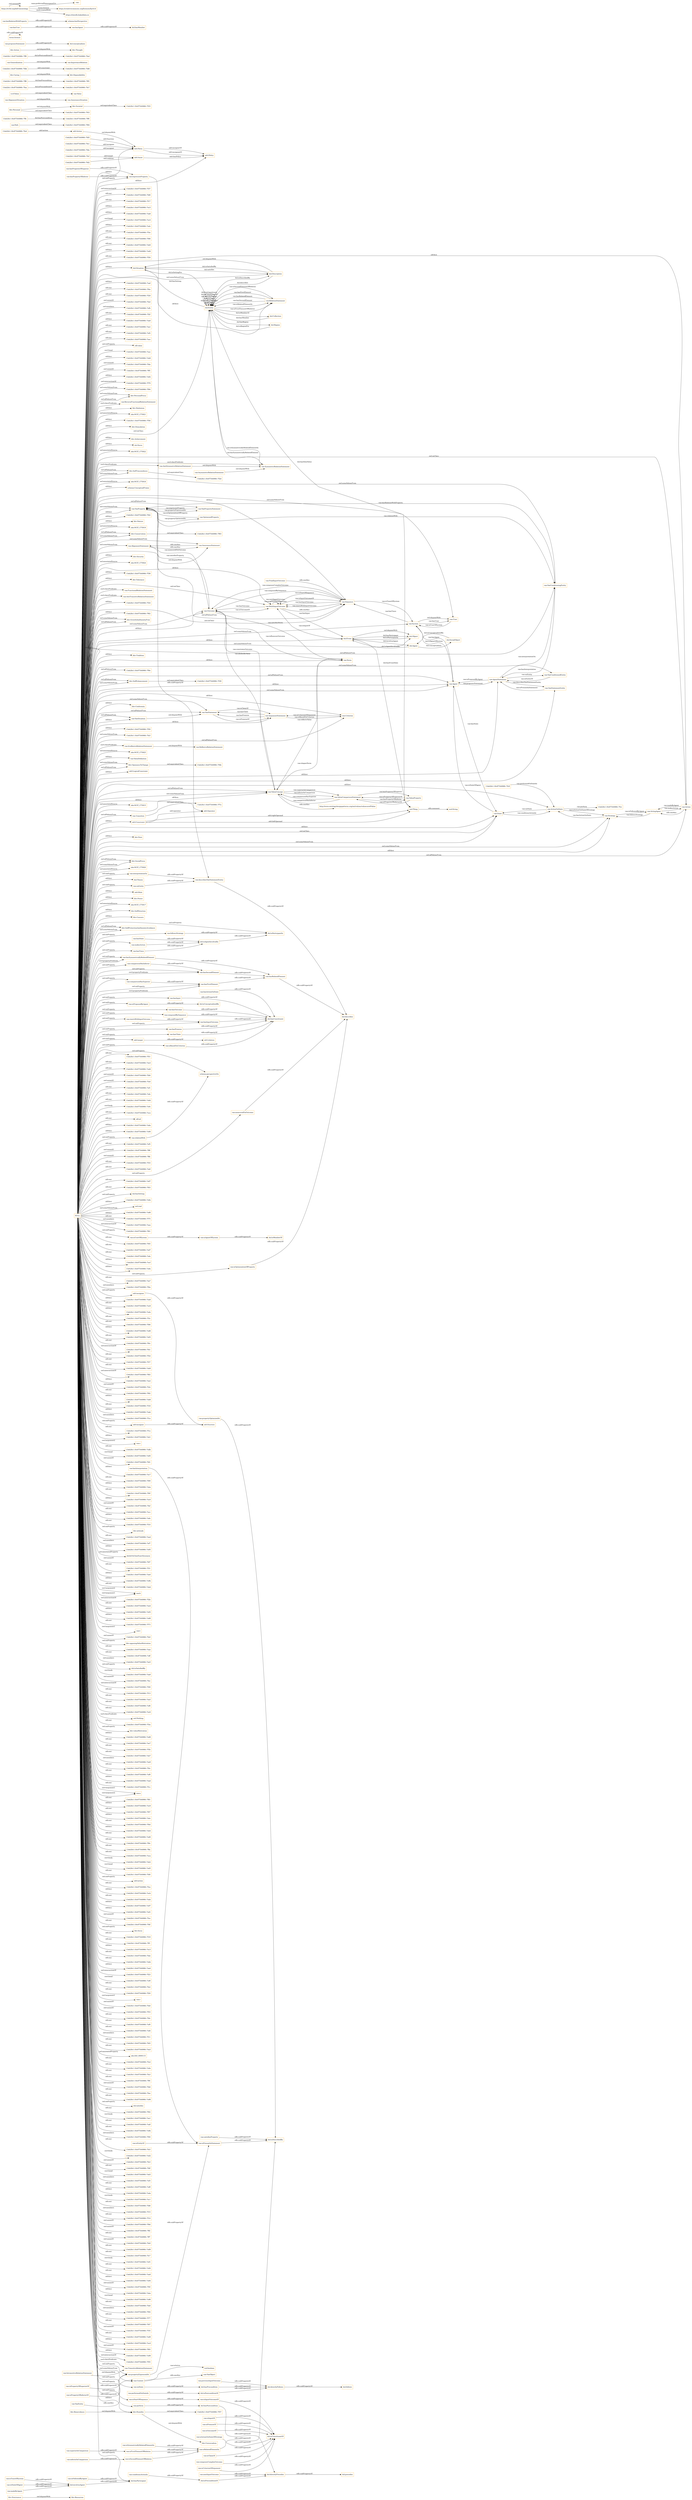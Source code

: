 digraph ar2dtool_diagram { 
rankdir=LR;
size="1501"
node [shape = rectangle, color="orange"]; "bhv:Dominance" "13eb2fe1:18c87544966:-7fcf" "dul:Situation" "13eb2fe1:18c87544966:-7f94" "odrl:Action" "vae:Path" "13eb2fe1:18c87544966:-7ff9" "vae:AntiSymmetricRelationStatement" "bhv:PersonalFocus" "vae:ReverseFunctionalRelationStatement" "bhv:Hedonism" "obo:NCIT_C75921" "bhv:Societal" "bhv:Universalism" "13eb2fe1:18c87544966:-7fd5" "13eb2fe1:18c87544966:-7f56" "vae:AwarenessSituation" "vae:Value" "bhv:Stimulation" "odrl:Policy" "bhv:Achievement" "dul:Norm" "obo:NCIT_C75922" "vae:AlignmentSituation" "odrl:Operator" "13eb2fe1:18c87544966:-7f43" "13eb2fe1:18c87544966:-7f84" "vae:VaeProperty" "bhv:SelfTrascendence" "vae:Outcome" "vae:AsymmetricRelationStatement" "obo:NCIT_C75918" "13eb2fe1:18c87544966:-7fea" "schema:ConceptualFrame" "vae:VaeEntity" "vae:MultiInputOutcome" "bhv:Conservation" "13eb2fe1:18c87544966:-7ff3" "vae:AlignmentStatement" "bhv:Dependability" "13eb2fe1:18c87544966:-7fdb" "dul:SocialObject" "bhv:Caring" "13eb2fe1:18c87544966:-7f42" "odrl:Asset" "bhv:Nature" "vae:Generalization" "obo:NCIT_C75919" "vae:Context" "vae:SymmetricRelationStatement" "vae:ActionOnState" "vae:VaeStatement" "13eb2fe1:18c87544966:-7ff0" "13eb2fe1:18c87544966:-7f25" "bhv:Security" "obo:NCIT_C75924" "dul:Object" "13eb2fe1:18c87544966:-7f38" "bhv:Tolerance" "vae:System" "bhv:Humility" "13eb2fe1:18c87544966:-7fcc" "vae:FunctionalRelationStatement" "13eb2fe1:18c87544966:-7f57" "13eb2fe1:18c87544966:-7ffc" "odrl:Party" "vae:AntiTransitiveRelationStatement" "13eb2fe1:18c87544966:-7f24" "vae:Norm" "13eb2fe1:18c87544966:-7f62" "bhv:GrowthAndAnxietyFree" "vae:User" "vae:Sequence" "vae:AgentStatement" "vae:VaeConditionedEntity" "bhv:Tradition" "13eb2fe1:18c87544966:-7fe7" "dul:Event" "dul:Agent" "13eb2fe1:18c87544966:-7fe1" "13eb2fe1:18c87544966:-7f63" "bhv:SelfEnhancement" "13eb2fe1:18c87544966:-7f9e" "vae:Strategy" "13eb2fe1:18c87544966:-7fde" "vae:Agent" "bhv:Benevolence" "vae:FinalInputOutcome" "vae:VaeSituation" "bhv:Conformity" "vae:Action" "13eb2fe1:18c87544966:-7f50" "vae:TransitiveRelationStatement" "bhv:Resources" "dul:Collection" "13eb2fe1:18c87544966:-7fa5" "vae:AwarenessStatement" "vae:IrreflexiveRelationStatement" "obo:NCIT_C75925" "vae:ValueDefinition" "bhv:OpennessToChange" "13eb2fe1:18c87544966:-7f39" "vae:ActingAgent" "odrl:LogicalConstraint" "vae:ValueConcept" "vae:ValueProperty" "vae:ValueComparisonStatement" "vae:VaeStatementEntity" "13eb2fe1:18c87544966:-7f7a" "vae:Criterion" "obo:NCIT_C75915" "13eb2fe1:18c87544966:-7f2d" "bhv:Thought" "vae:Transition" "vae:State" "dul:Entity" "13eb2fe1:18c87544966:-7fc9" "bhv:Face" "vae:VaeConditioningEntity" "13eb2fe1:18c87544966:-7ff6" "vae:VaePropertyStatement" "bhv:SocialFocus" "obo:NCIT_C75920" "13eb2fe1:18c87544966:-7f4b" "odrl:Constraint" "vae:IntransitiveRelationStatement" "vae:OptimizedProperty" "dul:Theory" "dul:Region" "dul:Description" "13eb2fe1:18c87544966:-7fd2" "13eb2fe1:18c87544966:-7fe4" "13eb2fe1:18c87544966:-7fed" "bhv:Action" "vcvf:Value" "odrl:Rule" "bhv:Power" "vae:ImportanceRelation" "bhv:Personal" "vae:ReflexiveRelationStatement" "13eb2fe1:18c87544966:-7fd8" "obo:NCIT_C75917" "vae:ArgumentStatement" "bhv:SelfDirection" "bhv:Concern" "vae:RelationStatement" "bhv:SelfProtectionAndAnxietyAvoidance" ; /*classes style*/
	"bhv:Action" -> "bhv:Thought" [ label = "owl:disjointWith" ];
	"vae:AsymmetricRelationStatement" -> "vae:SymmetricRelationStatement" [ label = "owl:disjointWith" ];
	"vae:proposesStatement" -> "dul:conceptualizes" [ label = "rdfs:subPropertyOf" ];
	"vae:previousInputOutcome" -> "dul:directlyFollows" [ label = "rdfs:subPropertyOf" ];
	"vae:nextInputOutcome" -> "dul:directlyPrecedes" [ label = "rdfs:subPropertyOf" ];
	"vae:VaeSituation" -> "vae:VaeStatement" [ label = "owl:disjointWith" ];
	"vae:hasTrace" -> "dul:isAgentInvolvedIn" [ label = "rdfs:subPropertyOf" ];
	"vae:comparisonHasInferior" -> "vae:hasSecondElement" [ label = "rdfs:subPropertyOf" ];
	"vae:Path" -> "13eb2fe1:18c87544966:-7f84" [ label = "owl:equivalentClass" ];
	"vae:isInputOf" -> "dul:isConstituentOf" [ label = "rdfs:subPropertyOf" ];
	"vae:isSymmetricallyRelatedElementIn" -> "vae:isRelatedElementIn" [ label = "rdfs:subPropertyOf" ];
	"dul:involvesAgent" -> "dul:hasParticipant" [ label = "rdfs:subPropertyOf" ];
	"terms:license" -> "terms:license" [ label = "rdfs:subPropertyOf" ];
	"dul:isAgentInvolvedIn" -> "dul:isParticipantIn" [ label = "rdfs:subPropertyOf" ];
	"bhv:SelfTrascendence" -> "13eb2fe1:18c87544966:-7f2d" [ label = "owl:equivalentClass" ];
	"vae:describesVaeStatementEntity" -> "dul:describes" [ label = "rdfs:subPropertyOf" ];
	"dul:Event" -> "dul:Object" [ label = "owl:disjointWith" ];
	"vae:isPremiseOf" -> "dul:isConstituentOf" [ label = "rdfs:subPropertyOf" ];
	"vae:interpretationOn" -> "vae:describesVaeStatementEntity" [ label = "rdfs:subPropertyOf" ];
	"dul:Description" -> "dul:Situation" [ label = "owl:disjointWith" ];
	"odrl:Action" -> "odrl:Party" [ label = "owl:disjointWith" ];
	"vae:madeByAgent" -> "dul:involvesAgent" [ label = "rdfs:subPropertyOf" ];
	"dul:isPreconditionOf" -> "dul:directlyPrecedes" [ label = "rdfs:subPropertyOf" ];
	"vae:isOutcomeOf" -> "dul:isConstituentOf" [ label = "rdfs:subPropertyOf" ];
	"vae:isPresentInStatement" -> "dul:isDescribedBy" [ label = "rdfs:subPropertyOf" ];
	"vae:hasInput" -> "dul:hasConstituent" [ label = "rdfs:subPropertyOf" ];
	"bhv:Personal" -> "bhv:Societal" [ label = "owl:disjointWith" ];
	"bhv:Personal" -> "13eb2fe1:18c87544966:-7f43" [ label = "owl:equivalentClass" ];
	"vae:hasUser" -> "vae:hasAgent" [ label = "rdfs:subPropertyOf" ];
	"vae:hasRelatedElement" -> "dul:describes" [ label = "rdfs:subPropertyOf" ];
	"vae:onState" -> "dul:hasPrecondition" [ label = "rdfs:subPropertyOf" ];
	"vae:hasActionOnState" -> "dul:hasConstituent" [ label = "rdfs:subPropertyOf" ];
	"dul:hasPrecondition" -> "dul:directlyFollows" [ label = "rdfs:subPropertyOf" ];
	"vae:hasPropertyOfSuperior" -> "vae:expressesProperty" [ label = "rdfs:subPropertyOf" ];
	"bhv:Conservation" -> "13eb2fe1:18c87544966:-7f63" [ label = "owl:equivalentClass" ];
	"bhv:Societal" -> "13eb2fe1:18c87544966:-7f25" [ label = "owl:equivalentClass" ];
	"vae:Transition" -> "13eb2fe1:18c87544966:-7f7a" [ label = "owl:equivalentClass" ];
	"vae:comparisonHasSuperior" -> "vae:hasFirstElement" [ label = "rdfs:subPropertyOf" ];
	"vae:hasOutcome" -> "dul:hasConstituent" [ label = "rdfs:subPropertyOf" ];
	"vae:isProposedByAgent" -> "dul:isConceptualizedBy" [ label = "rdfs:subPropertyOf" ];
	"bhv:Dominance" -> "bhv:Resources" [ label = "owl:disjointWith" ];
	"vae:isEntityOf" -> "vae:isPresentInStatement" [ label = "rdfs:subPropertyOf" ];
	"vae:MultiInputOutcome" -> "vae:Sequence" [ label = "rdfs:seeAlso" ];
	"vae:propertyExpressedAt" -> "vae:isPresentInStatement" [ label = "rdfs:subPropertyOf" ];
	"vae:hasState" -> "dul:isAgentInvolvedIn" [ label = "rdfs:subPropertyOf" ];
	"vae:AwarenessStatement" -> "vae:AlignmentStatement" [ label = "rdfs:seeAlso" ];
	"bhv:Caring" -> "bhv:Dependability" [ label = "owl:disjointWith" ];
	"vae:isAgentOfSystem" -> "dul:isMemberOf" [ label = "rdfs:subPropertyOf" ];
	"vae:ValueConcept" -> "http://www.ontologydesignpatterns.org/ont/values/valuecore#Value" [ label = "rdfs:seeAlso" ];
	"vae:isInputOutcomeOf" -> "dul:isConstituentOf" [ label = "rdfs:subPropertyOf" ];
	"vae:expressesProperty" -> "vae:describesVaeStatementEntity" [ label = "rdfs:subPropertyOf" ];
	"vae:hasAgent" -> "dul:hasMember" [ label = "rdfs:subPropertyOf" ];
	"vae:isFollowedByAgent" -> "dul:hasParticipant" [ label = "rdfs:subPropertyOf" ];
	"vae:measuredOnOutcome" -> "dul:describes" [ label = "rdfs:subPropertyOf" ];
	"vae:hasRelationWithProperty" -> "schema:hasPerspective" [ label = "rdfs:subPropertyOf" ];
	"vae:perform" -> "dul:hasPostcondition" [ label = "rdfs:subPropertyOf" ];
	"vcvf:Value" -> "vae:Value" [ label = "owl:equivalentClass" ];
	"vae:isTraceOfSystem" -> "dul:involvesAgent" [ label = "rdfs:subPropertyOf" ];
	"vae:conditionsActionIn" -> "dul:isPreconditionOf" [ label = "rdfs:subPropertyOf" ];
	"vae:superiorInComparison" -> "vae:isFirstElementOfRelation" [ label = "rdfs:subPropertyOf" ];
	"vae:System" -> "vae:User" [ label = "owl:disjointWith" ];
	"vae:followsStrategy" -> "dul:isParticipantIn" [ label = "rdfs:subPropertyOf" ];
	"vae:hasPropertyOfInferior" -> "vae:expressesProperty" [ label = "rdfs:subPropertyOf" ];
	"vae:composedBySequence" -> "dul:hasConstituent" [ label = "rdfs:subPropertyOf" ];
	"vae:AlignmentSituation" -> "vae:AwarenessSituation" [ label = "owl:disjointWith" ];
	"https://w3id.org/def/vaeontology" -> "vae:" [ label = "vann:preferredNamespaceUri" ];
	"https://w3id.org/def/vaeontology" -> "https://creativecommons.org/licenses/by/4.0/" [ label = "terms:license" ];
	"https://w3id.org/def/vaeontology" -> "https://w3id.org/def/vaeontology" [ label = "owl:versionIRI" ];
	"https://w3id.org/def/vaeontology" -> "https://chowlk.linkeddata.es" [ label = "mod:createdWith" ];
	"vae:isActionOnStateOfStrategy" -> "dul:isConstituentOf" [ label = "rdfs:subPropertyOf" ];
	"vae:startsWithInputOutcome" -> "vae:hasInputOutcome" [ label = "rdfs:subPropertyOf" ];
	"vae:isOptimizationOfProperty" -> "dul:describes" [ label = "rdfs:subPropertyOf" ];
	"vae:propertyOptimizedAt" -> "dul:isDescribedBy" [ label = "rdfs:subPropertyOf" ];
	"bhv:Humility" -> "bhv:Universalism" [ label = "owl:disjointWith" ];
	"bhv:Humility" -> "13eb2fe1:18c87544966:-7f57" [ label = "owl:equivalentClass" ];
	"vae:FinalInputOutcome" -> "vae:Sequence" [ label = "rdfs:seeAlso" ];
	"odrl:target" -> "odrl:relation" [ label = "rdfs:subPropertyOf" ];
	"bhv:SelfEnhancement" -> "13eb2fe1:18c87544966:-7f39" [ label = "owl:equivalentClass" ];
	"dul:directlyPrecedes" -> "dul:precedes" [ label = "rdfs:subPropertyOf" ];
	"vae:makesAction" -> "dul:isAgentInvolvedIn" [ label = "rdfs:subPropertyOf" ];
	"vae:satisfiesProperty" -> "dul:isDescribedBy" [ label = "rdfs:subPropertyOf" ];
	"vae:hasSecondElement" -> "vae:hasRelatedElement" [ label = "rdfs:subPropertyOf" ];
	"vae:relationWith" -> "schema:perspectiveOn" [ label = "rdfs:subPropertyOf" ];
	"vae:isFirstElementOfRelation" -> "vae:isRelatedElementIn" [ label = "rdfs:subPropertyOf" ];
	"vae:Action" -> "vae:ActingAgent" [ label = "rdfs:seeAlso" ];
	"vae:hasFirstElement" -> "vae:hasRelatedElement" [ label = "rdfs:subPropertyOf" ];
	"vae:inferiorInComparison" -> "vae:isSecondElementOfRelation" [ label = "rdfs:subPropertyOf" ];
	"vae:VaeEntity" -> "vae:Context" [ label = "rdfs:seeAlso" ];
	"vae:isRelatedElementIn" -> "dul:isDescribedBy" [ label = "rdfs:subPropertyOf" ];
	"vae:isClaimOf" -> "dul:isConstituentOf" [ label = "rdfs:subPropertyOf" ];
	"vae:hasInputOutcome" -> "dul:hasConstituent" [ label = "rdfs:subPropertyOf" ];
	"vae:isPropertyOfSuperiorOf" -> "vae:propertyExpressedAt" [ label = "rdfs:subPropertyOf" ];
	"vae:isStateOfAgent" -> "dul:involvesAgent" [ label = "rdfs:subPropertyOf" ];
	"vae:Generalization" -> "vae:ImportanceRelation" [ label = "owl:disjointWith" ];
	"vae:IntransitiveRelationStatement" -> "vae:TransitiveRelationStatement" [ label = "owl:disjointWith" ];
	"vae:Context" -> "vae:VaeObject" [ label = "rdfs:seeAlso" ];
	"NULL" -> "13eb2fe1:18c87544966:-7f51" [ label = "rdf:rest" ];
	"NULL" -> "13eb2fe1:18c87544966:-7ee3" [ label = "rdf:rest" ];
	"NULL" -> "13eb2fe1:18c87544966:-7f56" [ label = "rdf:first" ];
	"NULL" -> "13eb2fe1:18c87544966:-7edd" [ label = "rdf:rest" ];
	"NULL" -> "13eb2fe1:18c87544966:-7fd4" [ label = "owl:unionOf" ];
	"NULL" -> "13eb2fe1:18c87544966:-7fc8" [ label = "owl:unionOf" ];
	"NULL" -> "13eb2fe1:18c87544966:-7ef1" [ label = "rdf:rest" ];
	"NULL" -> "13eb2fe1:18c87544966:-7efe" [ label = "rdf:rest" ];
	"NULL" -> "bhv:PersonalFocus" [ label = "owl:someValuesFrom" ];
	"NULL" -> "bhv:Hedonism" [ label = "rdf:first" ];
	"NULL" -> "13eb2fe1:18c87544966:-7e8d" [ label = "rdf:rest" ];
	"NULL" -> "bhv:Conservation" [ label = "owl:allValuesFrom" ];
	"NULL" -> "13eb2fe1:18c87544966:-7e9c" [ label = "swrl:body" ];
	"NULL" -> "13eb2fe1:18c87544966:-7ece" [ label = "rdf:rest" ];
	"NULL" -> "rdf:nil" [ label = "rdf:rest" ];
	"NULL" -> "13eb2fe1:18c87544966:-7e8a" [ label = "rdf:first" ];
	"NULL" -> "13eb2fe1:18c87544966:-7e90" [ label = "rdf:first" ];
	"NULL" -> "vae:VaeConditioningEntity" [ label = "owl:someValuesFrom" ];
	"NULL" -> "vae:isBasedOnCriterion" [ label = "owl:onProperty" ];
	"NULL" -> "13eb2fe1:18c87544966:-7f38" [ label = "rdf:first" ];
	"NULL" -> "13eb2fe1:18c87544966:-7ef5" [ label = "rdf:rest" ];
	"NULL" -> "vae:interpretationOn" [ label = "owl:onProperty" ];
	"NULL" -> "13eb2fe1:18c87544966:-7ff8" [ label = "owl:unionOf" ];
	"NULL" -> "13eb2fe1:18c87544966:-7ffb" [ label = "owl:unionOf" ];
	"NULL" -> "13eb2fe1:18c87544966:-7f33" [ label = "rdf:rest" ];
	"NULL" -> "13eb2fe1:18c87544966:-7f9e" [ label = "owl:allValuesFrom" ];
	"NULL" -> "13eb2fe1:18c87544966:-7ebf" [ label = "rdf:rest" ];
	"NULL" -> "odrl:assignee" [ label = "owl:onProperty" ];
	"NULL" -> "vae:expressesProperty" [ label = "owl:onProperty" ];
	"NULL" -> "13eb2fe1:18c87544966:-7e87" [ label = "rdf:rest" ];
	"NULL" -> "vae:VaeSituation" [ label = "owl:allValuesFrom" ];
	"NULL" -> "13eb2fe1:18c87544966:-7f03" [ label = "rdf:rest" ];
	"NULL" -> "dul:hasSetting" [ label = "owl:onProperty" ];
	"NULL" -> "13eb2fe1:18c87544966:-7e9e" [ label = "rdf:first" ];
	"NULL" -> "bhv:SelfTrascendence" [ label = "owl:someValuesFrom" ];
	"NULL" -> "owl:real" [ label = "owl:someValuesFrom" ];
	"NULL" -> "13eb2fe1:18c87544966:-7e86" [ label = "rdf:first" ];
	"NULL" -> "odrl:LogicalConstraint" [ label = "rdf:first" ];
	"NULL" -> "13eb2fe1:18c87544966:-7f75" [ label = "rdf:rest" ];
	"NULL" -> "13eb2fe1:18c87544966:-7eee" [ label = "owl:members" ];
	"NULL" -> "13eb2fe1:18c87544966:-7f61" [ label = "owl:intersectionOf" ];
	"NULL" -> "vae:onEntity" [ label = "owl:onProperty" ];
	"NULL" -> "vae:VaeConditioningEntity" [ label = "owl:allValuesFrom" ];
	"NULL" -> "13eb2fe1:18c87544966:-7f45" [ label = "rdf:rest" ];
	"NULL" -> "13eb2fe1:18c87544966:-7ed7" [ label = "rdf:rest" ];
	"NULL" -> "vae:comparisonHasInferior" [ label = "owl:onProperty" ];
	"NULL" -> "13eb2fe1:18c87544966:-7efa" [ label = "rdf:rest" ];
	"NULL" -> "13eb2fe1:18c87544966:-7ecf" [ label = "rdf:first" ];
	"NULL" -> "13eb2fe1:18c87544966:-7e8e" [ label = "rdf:first" ];
	"NULL" -> "vae:isUserOfSystem" [ label = "owl:onProperty" ];
	"NULL" -> "vae:FunctionalRelationStatement" [ label = "swrl:classPredicate" ];
	"NULL" -> "vae:ActionOnState" [ label = "rdf:first" ];
	"NULL" -> "13eb2fe1:18c87544966:-7ea7" [ label = "rdf:rest" ];
	"NULL" -> "vae:VaeStatement" [ label = "owl:someValuesFrom" ];
	"NULL" -> "13eb2fe1:18c87544966:-7f0a" [ label = "owl:members" ];
	"NULL" -> "vae:Criterion" [ label = "owl:allValuesFrom" ];
	"NULL" -> "vae:SymmetricRelationStatement" [ label = "swrl:classPredicate" ];
	"NULL" -> "vae:hasFirstElement" [ label = "owl:onProperty" ];
	"NULL" -> "13eb2fe1:18c87544966:-7ea8" [ label = "rdf:first" ];
	"NULL" -> "bhv:GrowthAndAnxietyFree" [ label = "owl:someValuesFrom" ];
	"NULL" -> "vae:Strategy" [ label = "owl:someValuesFrom" ];
	"NULL" -> "obo:NCIT_C75922" [ label = "owl:annotatedSource" ];
	"NULL" -> "13eb2fe1:18c87544966:-7ec8" [ label = "rdf:rest" ];
	"NULL" -> "vae:Action" [ label = "rdf:first" ];
	"NULL" -> "13eb2fe1:18c87544966:-7ede" [ label = "rdf:first" ];
	"NULL" -> "vae:hasOutcome" [ label = "owl:onProperty" ];
	"NULL" -> "obo:NCIT_C75920" [ label = "owl:annotatedSource" ];
	"NULL" -> "13eb2fe1:18c87544966:-7f3c" [ label = "rdf:rest" ];
	"NULL" -> "13eb2fe1:18c87544966:-7f06" [ label = "rdf:rest" ];
	"NULL" -> "13eb2fe1:18c87544966:-7ed6" [ label = "rdf:first" ];
	"NULL" -> "13eb2fe1:18c87544966:-7e83" [ label = "rdf:rest" ];
	"NULL" -> "13eb2fe1:18c87544966:-7f0c" [ label = "rdf:rest" ];
	"NULL" -> "13eb2fe1:18c87544966:-7f41" [ label = "owl:intersectionOf" ];
	"NULL" -> "13eb2fe1:18c87544966:-7f5d" [ label = "rdf:rest" ];
	"NULL" -> "vae:AwarenessStatement" [ label = "owl:someValuesFrom" ];
	"NULL" -> "13eb2fe1:18c87544966:-7f27" [ label = "rdf:rest" ];
	"NULL" -> "13eb2fe1:18c87544966:-7eb9" [ label = "rdf:rest" ];
	"NULL" -> "13eb2fe1:18c87544966:-7f83" [ label = "owl:intersectionOf" ];
	"NULL" -> "13eb2fe1:18c87544966:-7ea2" [ label = "rdf:first" ];
	"NULL" -> "vae:hasSecondElement" [ label = "owl:onProperty" ];
	"NULL" -> "vae:startsWithInputOutcome" [ label = "owl:onProperty" ];
	"NULL" -> "13eb2fe1:18c87544966:-7fcb" [ label = "owl:unionOf" ];
	"NULL" -> "13eb2fe1:18c87544966:-7f92" [ label = "rdf:rest" ];
	"NULL" -> "13eb2fe1:18c87544966:-7eb8" [ label = "rdf:first" ];
	"NULL" -> "13eb2fe1:18c87544966:-7f18" [ label = "rdf:rest" ];
	"NULL" -> "odrl:Operator" [ label = "rdf:first" ];
	"NULL" -> "13eb2fe1:18c87544966:-7eab" [ label = "rdf:first" ];
	"NULL" -> "13eb2fe1:18c87544966:-7f1a" [ label = "owl:members" ];
	"NULL" -> "vae:Agent" [ label = "owl:someValuesFrom" ];
	"NULL" -> "bhv:Tradition" [ label = "rdf:first" ];
	"NULL" -> "vae:isStartOfSequence" [ label = "owl:onProperty" ];
	"NULL" -> "13eb2fe1:18c87544966:-7f1e" [ label = "rdf:rest" ];
	"NULL" -> "13eb2fe1:18c87544966:-7eb1" [ label = "rdf:first" ];
	"NULL" -> "vae:hasInput" [ label = "owl:onProperty" ];
	"NULL" -> "vae:Sequence" [ label = "owl:onClass" ];
	"NULL" -> "vae:c" [ label = "swrl:argument2" ];
	"NULL" -> "13eb2fe1:18c87544966:-7edb" [ label = "rdf:rest" ];
	"NULL" -> "13eb2fe1:18c87544966:-7e85" [ label = "swrl:head" ];
	"NULL" -> "vae:VaeConditionedEntity" [ label = "owl:someValuesFrom" ];
	"NULL" -> "13eb2fe1:18c87544966:-7fd1" [ label = "owl:unionOf" ];
	"NULL" -> "13eb2fe1:18c87544966:-7ec7" [ label = "rdf:first" ];
	"NULL" -> "13eb2fe1:18c87544966:-7f09" [ label = "rdf:rest" ];
	"NULL" -> "bhv:SelfEnhancement" [ label = "owl:someValuesFrom" ];
	"NULL" -> "13eb2fe1:18c87544966:-7eba" [ label = "rdf:first" ];
	"NULL" -> "vae:hasInputOutcome" [ label = "owl:onProperty" ];
	"NULL" -> "bhv:GrowthAndAnxietyFree" [ label = "owl:allValuesFrom" ];
	"NULL" -> "vae:Outcome" [ label = "owl:someValuesFrom" ];
	"NULL" -> "13eb2fe1:18c87544966:-7f0f" [ label = "rdf:rest" ];
	"NULL" -> "bhv:SelfDirection" [ label = "rdf:first" ];
	"NULL" -> "13eb2fe1:18c87544966:-7ec0" [ label = "rdf:first" ];
	"NULL" -> "dul:Theory" [ label = "rdf:first" ];
	"NULL" -> "13eb2fe1:18c87544966:-7fef" [ label = "owl:unionOf" ];
	"NULL" -> "dul:Event" [ label = "rdf:first" ];
	"NULL" -> "13eb2fe1:18c87544966:-7ecc" [ label = "rdf:rest" ];
	"NULL" -> "13eb2fe1:18c87544966:-7e8c" [ label = "rdf:first" ];
	"NULL" -> "vae:ArgumentStatement" [ label = "rdf:first" ];
	"NULL" -> "13eb2fe1:18c87544966:-7f50" [ label = "rdf:first" ];
	"NULL" -> "13eb2fe1:18c87544966:-7f10" [ label = "rdf:rest" ];
	"NULL" -> "bhv:attitude" [ label = "owl:onProperty" ];
	"NULL" -> "13eb2fe1:18c87544966:-7eed" [ label = "rdf:rest" ];
	"NULL" -> "13eb2fe1:18c87544966:-7ef7" [ label = "owl:members" ];
	"NULL" -> "vae:Norm" [ label = "rdf:first" ];
	"NULL" -> "13eb2fe1:18c87544966:-7e95" [ label = "rdf:first" ];
	"NULL" -> "schema:perspectiveOn" [ label = "owl:onProperty" ];
	"NULL" -> "oboInOwl:hasExactSynonym" [ label = "owl:annotatedProperty" ];
	"NULL" -> "13eb2fe1:18c87544966:-7fd7" [ label = "owl:unionOf" ];
	"NULL" -> "13eb2fe1:18c87544966:-7f31" [ label = "rdf:rest" ];
	"NULL" -> "13eb2fe1:18c87544966:-7ee0" [ label = "rdf:first" ];
	"NULL" -> "vae:VaeProperty" [ label = "rdf:first" ];
	"NULL" -> "13eb2fe1:18c87544966:-7e9b" [ label = "rdf:first" ];
	"NULL" -> "13eb2fe1:18c87544966:-7ebd" [ label = "rdf:rest" ];
	"NULL" -> "vae:hasSymmetricallyRelatedElement" [ label = "owl:onProperty" ];
	"NULL" -> "vae:AntiTransitiveRelationStatement" [ label = "swrl:classPredicate" ];
	"NULL" -> "vae:b" [ label = "swrl:argument2" ];
	"NULL" -> "13eb2fe1:18c87544966:-7f2b" [ label = "owl:intersectionOf" ];
	"NULL" -> "obo:NCIT_C75924" [ label = "owl:annotatedSource" ];
	"NULL" -> "13eb2fe1:18c87544966:-7ee4" [ label = "rdf:rest" ];
	"NULL" -> "13eb2fe1:18c87544966:-7e93" [ label = "rdf:first" ];
	"NULL" -> "13eb2fe1:18c87544966:-7e88" [ label = "rdf:first" ];
	"NULL" -> "13eb2fe1:18c87544966:-7f42" [ label = "rdf:first" ];
	"NULL" -> "13eb2fe1:18c87544966:-7f73" [ label = "rdf:rest" ];
	"NULL" -> "vae:t" [ label = "swrl:argument1" ];
	"NULL" -> "13eb2fe1:18c87544966:-7fe0" [ label = "owl:unionOf" ];
	"NULL" -> "bhv:opposingValueMotivation" [ label = "owl:onProperty" ];
	"NULL" -> "bhv:Humility" [ label = "rdf:first" ];
	"NULL" -> "13eb2fe1:18c87544966:-7eae" [ label = "rdf:rest" ];
	"NULL" -> "13eb2fe1:18c87544966:-7eff" [ label = "rdf:rest" ];
	"NULL" -> "13eb2fe1:18c87544966:-7ee5" [ label = "owl:members" ];
	"NULL" -> "dul:isSatisfiedBy" [ label = "owl:onProperty" ];
	"NULL" -> "13eb2fe1:18c87544966:-7ea9" [ label = "swrl:body" ];
	"NULL" -> "13eb2fe1:18c87544966:-7fec" [ label = "owl:unionOf" ];
	"NULL" -> "vae:hasFirstElement" [ label = "swrl:propertyPredicate" ];
	"NULL" -> "13eb2fe1:18c87544966:-7f49" [ label = "owl:intersectionOf" ];
	"NULL" -> "13eb2fe1:18c87544966:-7f13" [ label = "rdf:rest" ];
	"NULL" -> "13eb2fe1:18c87544966:-7ea5" [ label = "rdf:rest" ];
	"NULL" -> "vae:State" [ label = "owl:onClass" ];
	"NULL" -> "13eb2fe1:18c87544966:-7ef6" [ label = "rdf:rest" ];
	"NULL" -> "13eb2fe1:18c87544966:-7f24" [ label = "rdf:first" ];
	"NULL" -> "bhv:OpennessToChange" [ label = "owl:allValuesFrom" ];
	"NULL" -> "13eb2fe1:18c87544966:-7ec6" [ label = "rdf:rest" ];
	"NULL" -> "owl:Nothing" [ label = "swrl:classPredicate" ];
	"NULL" -> "vae:VaeSituation" [ label = "rdf:first" ];
	"NULL" -> "13eb2fe1:18c87544966:-7f3a" [ label = "rdf:rest" ];
	"NULL" -> "bhv:valueMotivation" [ label = "owl:onProperty" ];
	"NULL" -> "vae:relationWith" [ label = "owl:onProperty" ];
	"NULL" -> "13eb2fe1:18c87544966:-7ed8" [ label = "rdf:first" ];
	"NULL" -> "13eb2fe1:18c87544966:-7ee7" [ label = "rdf:rest" ];
	"NULL" -> "bhv:Stimulation" [ label = "rdf:first" ];
	"NULL" -> "vae:hasSecondElement" [ label = "swrl:propertyPredicate" ];
	"NULL" -> "13eb2fe1:18c87544966:-7f5b" [ label = "rdf:rest" ];
	"NULL" -> "vae:ReverseFunctionalRelationStatement" [ label = "swrl:classPredicate" ];
	"NULL" -> "13eb2fe1:18c87544966:-7eb7" [ label = "rdf:rest" ];
	"NULL" -> "odrl:Constraint" [ label = "rdf:first" ];
	"NULL" -> "vae:Action" [ label = "owl:onClass" ];
	"NULL" -> "odrl:target" [ label = "owl:onProperty" ];
	"NULL" -> "13eb2fe1:18c87544966:-7ee9" [ label = "owl:members" ];
	"NULL" -> "vae:AntiSymmetricRelationStatement" [ label = "swrl:classPredicate" ];
	"NULL" -> "vae:Transition" [ label = "owl:allValuesFrom" ];
	"NULL" -> "13eb2fe1:18c87544966:-7f4c" [ label = "rdf:rest" ];
	"NULL" -> "vae:makesAction" [ label = "owl:onProperty" ];
	"NULL" -> "vae:TransitiveRelationStatement" [ label = "swrl:classPredicate" ];
	"NULL" -> "13eb2fe1:18c87544966:-7f94" [ label = "owl:someValuesFrom" ];
	"NULL" -> "13eb2fe1:18c87544966:-7ef9" [ label = "rdf:rest" ];
	"NULL" -> "dul:Object" [ label = "owl:someValuesFrom" ];
	"NULL" -> "vae:onState" [ label = "owl:onProperty" ];
	"NULL" -> "13eb2fe1:18c87544966:-7ead" [ label = "rdf:first" ];
	"NULL" -> "dul:isParticipantIn" [ label = "owl:onProperty" ];
	"NULL" -> "vae:VaeProperty" [ label = "owl:someValuesFrom" ];
	"NULL" -> "bhv:SelfProtectionAndAnxietyAvoidance" [ label = "owl:someValuesFrom" ];
	"NULL" -> "vae:Agent" [ label = "owl:allValuesFrom" ];
	"NULL" -> "13eb2fe1:18c87544966:-7f1c" [ label = "rdf:rest" ];
	"NULL" -> "vae:a" [ label = "swrl:argument1" ];
	"NULL" -> "obo:NCIT_C75921" [ label = "owl:annotatedSource" ];
	"NULL" -> "13eb2fe1:18c87544966:-7f81" [ label = "rdf:rest" ];
	"NULL" -> "13eb2fe1:18c87544966:-7ec9" [ label = "rdf:first" ];
	"NULL" -> "13eb2fe1:18c87544966:-7f07" [ label = "rdf:rest" ];
	"NULL" -> "dul:Situation" [ label = "rdf:first" ];
	"NULL" -> "13eb2fe1:18c87544966:-7ebc" [ label = "rdf:first" ];
	"NULL" -> "13eb2fe1:18c87544966:-7f0d" [ label = "rdf:rest" ];
	"NULL" -> "bhv:SelfEnhancement" [ label = "owl:allValuesFrom" ];
	"NULL" -> "dul:Description" [ label = "owl:someValuesFrom" ];
	"NULL" -> "13eb2fe1:18c87544966:-7eb4" [ label = "rdf:first" ];
	"NULL" -> "13eb2fe1:18c87544966:-7ed0" [ label = "rdf:rest" ];
	"NULL" -> "13eb2fe1:18c87544966:-7f9c" [ label = "rdf:rest" ];
	"NULL" -> "13eb2fe1:18c87544966:-7ffa" [ label = "rdf:rest" ];
	"NULL" -> "13eb2fe1:18c87544966:-7eca" [ label = "rdf:rest" ];
	"NULL" -> "bhv:Conservation" [ label = "owl:someValuesFrom" ];
	"NULL" -> "13eb2fe1:18c87544966:-7eb2" [ label = "swrl:body" ];
	"NULL" -> "13eb2fe1:18c87544966:-7ed5" [ label = "swrl:head" ];
	"NULL" -> "bhv:PersonalFocus" [ label = "owl:allValuesFrom" ];
	"NULL" -> "schema:ConceptualFrame" [ label = "rdf:first" ];
	"NULL" -> "13eb2fe1:18c87544966:-7fd0" [ label = "rdf:rest" ];
	"NULL" -> "vae:Strategy" [ label = "rdf:first" ];
	"NULL" -> "vae:Outcome" [ label = "rdf:first" ];
	"NULL" -> "odrl:action" [ label = "owl:onProperty" ];
	"NULL" -> "13eb2fe1:18c87544966:-7fca" [ label = "rdf:rest" ];
	"NULL" -> "13eb2fe1:18c87544966:-7ecb" [ label = "rdf:first" ];
	"NULL" -> "vae:isProposedByAgent" [ label = "owl:onProperty" ];
	"NULL" -> "13eb2fe1:18c87544966:-7eeb" [ label = "rdf:rest" ];
	"NULL" -> "13eb2fe1:18c87544966:-7e97" [ label = "rdf:first" ];
	"NULL" -> "13eb2fe1:18c87544966:-7ed1" [ label = "rdf:first" ];
	"NULL" -> "13eb2fe1:18c87544966:-7fce" [ label = "owl:unionOf" ];
	"NULL" -> "13eb2fe1:18c87544966:-7f4f" [ label = "rdf:rest" ];
	"NULL" -> "bhv:focus" [ label = "owl:onProperty" ];
	"NULL" -> "13eb2fe1:18c87544966:-7f19" [ label = "rdf:rest" ];
	"NULL" -> "13eb2fe1:18c87544966:-7ff1" [ label = "rdf:rest" ];
	"NULL" -> "13eb2fe1:18c87544966:-7ec3" [ label = "rdf:first" ];
	"NULL" -> "13eb2fe1:18c87544966:-7feb" [ label = "rdf:rest" ];
	"NULL" -> "13eb2fe1:18c87544966:-7ebb" [ label = "rdf:rest" ];
	"NULL" -> "13eb2fe1:18c87544966:-7ea4" [ label = "rdf:first" ];
	"NULL" -> "obo:NCIT_C75918" [ label = "owl:annotatedSource" ];
	"NULL" -> "13eb2fe1:18c87544966:-7f23" [ label = "owl:intersectionOf" ];
	"NULL" -> "13eb2fe1:18c87544966:-7e9f" [ label = "swrl:head" ];
	"NULL" -> "vae:MultiInputOutcome" [ label = "rdf:first" ];
	"NULL" -> "13eb2fe1:18c87544966:-7fe2" [ label = "rdf:rest" ];
	"NULL" -> "13eb2fe1:18c87544966:-7f20" [ label = "rdf:rest" ];
	"NULL" -> "vae:r" [ label = "swrl:argument1" ];
	"NULL" -> "13eb2fe1:18c87544966:-7fe6" [ label = "owl:unionOf" ];
	"NULL" -> "13eb2fe1:18c87544966:-7f53" [ label = "owl:unionOf" ];
	"NULL" -> "13eb2fe1:18c87544966:-7fdc" [ label = "rdf:rest" ];
	"NULL" -> "13eb2fe1:18c87544966:-7ef0" [ label = "rdf:rest" ];
	"NULL" -> "13eb2fe1:18c87544966:-7efd" [ label = "rdf:rest" ];
	"NULL" -> "bhv:SelfProtectionAndAnxietyAvoidance" [ label = "owl:allValuesFrom" ];
	"NULL" -> "vae:ValueDefinition" [ label = "rdf:first" ];
	"NULL" -> "bhv:Security" [ label = "rdf:first" ];
	"NULL" -> "vae:AgentStatement" [ label = "rdf:first" ];
	"NULL" -> "13eb2fe1:18c87544966:-7f11" [ label = "owl:members" ];
	"NULL" -> "vae:AlignmentStatement" [ label = "owl:someValuesFrom" ];
	"NULL" -> "vae:propertyExpressedAt" [ label = "owl:onProperty" ];
	"NULL" -> "13eb2fe1:18c87544966:-7fd3" [ label = "rdf:rest" ];
	"NULL" -> "bhv:OpennessToChange" [ label = "owl:someValuesFrom" ];
	"NULL" -> "13eb2fe1:18c87544966:-7ea3" [ label = "rdf:rest" ];
	"NULL" -> "obo:IAO_0000115" [ label = "owl:annotatedProperty" ];
	"NULL" -> "dul:hasParticipant" [ label = "owl:onProperty" ];
	"NULL" -> "13eb2fe1:18c87544966:-7fcd" [ label = "rdf:rest" ];
	"NULL" -> "odrl:assigner" [ label = "owl:onProperty" ];
	"NULL" -> "13eb2fe1:18c87544966:-7e9a" [ label = "rdf:rest" ];
	"NULL" -> "bhv:SocialFocus" [ label = "owl:someValuesFrom" ];
	"NULL" -> "13eb2fe1:18c87544966:-7fa3" [ label = "rdf:rest" ];
	"NULL" -> "13eb2fe1:18c87544966:-7ff4" [ label = "rdf:rest" ];
	"NULL" -> "13eb2fe1:18c87544966:-7fdd" [ label = "owl:unionOf" ];
	"NULL" -> "13eb2fe1:18c87544966:-7fee" [ label = "rdf:rest" ];
	"NULL" -> "13eb2fe1:18c87544966:-7e98" [ label = "rdf:rest" ];
	"NULL" -> "dul:satisfies" [ label = "owl:onProperty" ];
	"NULL" -> "vae:VaePropertyStatement" [ label = "owl:allValuesFrom" ];
	"NULL" -> "vae:a" [ label = "swrl:argument2" ];
	"NULL" -> "odrl:Rule" [ label = "rdf:first" ];
	"NULL" -> "13eb2fe1:18c87544966:-7f02" [ label = "rdf:rest" ];
	"NULL" -> "obo:NCIT_C75925" [ label = "owl:annotatedSource" ];
	"NULL" -> "13eb2fe1:18c87544966:-7ee1" [ label = "swrl:body" ];
	"NULL" -> "13eb2fe1:18c87544966:-7edf" [ label = "rdf:rest" ];
	"NULL" -> "13eb2fe1:18c87544966:-7e8b" [ label = "rdf:rest" ];
	"NULL" -> "bhv:SocialFocus" [ label = "owl:allValuesFrom" ];
	"NULL" -> "vae:ValueConcept" [ label = "owl:someValuesFrom" ];
	"NULL" -> "vae:hasPremise" [ label = "owl:onProperty" ];
	"NULL" -> "13eb2fe1:18c87544966:-7f00" [ label = "owl:members" ];
	"NULL" -> "bhv:Tolerance" [ label = "rdf:first" ];
	"NULL" -> "13eb2fe1:18c87544966:-7fe5" [ label = "rdf:rest" ];
	"NULL" -> "13eb2fe1:18c87544966:-7ed2" [ label = "swrl:body" ];
	"NULL" -> "13eb2fe1:18c87544966:-7fe3" [ label = "owl:unionOf" ];
	"NULL" -> "vae:State" [ label = "owl:someValuesFrom" ];
	"NULL" -> "13eb2fe1:18c87544966:-7fdf" [ label = "rdf:rest" ];
	"NULL" -> "13eb2fe1:18c87544966:-7eb5" [ label = "swrl:head" ];
	"NULL" -> "bhv:Power" [ label = "rdf:first" ];
	"NULL" -> "13eb2fe1:18c87544966:-7ef3" [ label = "owl:members" ];
	"NULL" -> "bhv:Nature" [ label = "rdf:first" ];
	"NULL" -> "vae:b" [ label = "swrl:argument1" ];
	"NULL" -> "13eb2fe1:18c87544966:-7e8f" [ label = "rdf:rest" ];
	"NULL" -> "13eb2fe1:18c87544966:-7eda" [ label = "rdf:first" ];
	"NULL" -> "13eb2fe1:18c87544966:-7ec1" [ label = "swrl:body" ];
	"NULL" -> "13eb2fe1:18c87544966:-7fd6" [ label = "rdf:rest" ];
	"NULL" -> "13eb2fe1:18c87544966:-7f15" [ label = "owl:members" ];
	"NULL" -> "13eb2fe1:18c87544966:-7fa5" [ label = "owl:someValuesFrom" ];
	"NULL" -> "vae:Action" [ label = "owl:allValuesFrom" ];
	"NULL" -> "13eb2fe1:18c87544966:-7f14" [ label = "rdf:rest" ];
	"NULL" -> "vae:Agent" [ label = "rdf:first" ];
	"NULL" -> "13eb2fe1:18c87544966:-7f9d" [ label = "owl:unionOf" ];
	"NULL" -> "vae:followsStrategy" [ label = "owl:onProperty" ];
	"NULL" -> "vae:Sequence" [ label = "rdf:first" ];
	"NULL" -> "bhv:Achievement" [ label = "rdf:first" ];
	"NULL" -> "vae:VaeStatementEntity" [ label = "rdf:first" ];
	"NULL" -> "bhv:Conformity" [ label = "rdf:first" ];
	"NULL" -> "vae:perform" [ label = "owl:onProperty" ];
	"NULL" -> "13eb2fe1:18c87544966:-7ff2" [ label = "owl:unionOf" ];
	"NULL" -> "vae:RelationStatement" [ label = "rdf:first" ];
	"NULL" -> "13eb2fe1:18c87544966:-7ff7" [ label = "rdf:rest" ];
	"NULL" -> "bhv:SelfTrascendence" [ label = "owl:allValuesFrom" ];
	"NULL" -> "13eb2fe1:18c87544966:-7fe9" [ label = "owl:unionOf" ];
	"NULL" -> "obo:NCIT_C75919" [ label = "owl:annotatedSource" ];
	"NULL" -> "13eb2fe1:18c87544966:-7e89" [ label = "rdf:rest" ];
	"NULL" -> "odrl:Party" [ label = "rdf:first" ];
	"NULL" -> "13eb2fe1:18c87544966:-7fc7" [ label = "rdf:rest" ];
	"NULL" -> "13eb2fe1:18c87544966:-7e91" [ label = "swrl:body" ];
	"NULL" -> "13eb2fe1:18c87544966:-7e94" [ label = "rdf:rest" ];
	"NULL" -> "13eb2fe1:18c87544966:-7ee8" [ label = "rdf:rest" ];
	"NULL" -> "13eb2fe1:18c87544966:-7e84" [ label = "rdf:first" ];
	"NULL" -> "obo:NCIT_C75917" [ label = "owl:annotatedSource" ];
	"NULL" -> "13eb2fe1:18c87544966:-7f5f" [ label = "owl:unionOf" ];
	"NULL" -> "13eb2fe1:18c87544966:-7ebe" [ label = "rdf:first" ];
	"NULL" -> "dul:Entity" [ label = "owl:onClass" ];
	"NULL" -> "13eb2fe1:18c87544966:-7e96" [ label = "swrl:head" ];
	"NULL" -> "13eb2fe1:18c87544966:-7fe8" [ label = "rdf:rest" ];
	"NULL" -> "13eb2fe1:18c87544966:-7f04" [ label = "owl:members" ];
	"NULL" -> "13eb2fe1:18c87544966:-7f77" [ label = "rdf:rest" ];
	"NULL" -> "odrl:Policy" [ label = "rdf:first" ];
	"NULL" -> "13eb2fe1:18c87544966:-7f62" [ label = "rdf:first" ];
	"NULL" -> "vae:Context" [ label = "owl:someValuesFrom" ];
	"NULL" -> "vae:hasTrace" [ label = "owl:onProperty" ];
	"NULL" -> "13eb2fe1:18c87544966:-7f47" [ label = "rdf:rest" ];
	"NULL" -> "13eb2fe1:18c87544966:-7f35" [ label = "owl:unionOf" ];
	"NULL" -> "13eb2fe1:18c87544966:-7ed9" [ label = "rdf:rest" ];
	"NULL" -> "13eb2fe1:18c87544966:-7ecd" [ label = "rdf:first" ];
	"NULL" -> "13eb2fe1:18c87544966:-7f93" [ label = "owl:unionOf" ];
	"NULL" -> "13eb2fe1:18c87544966:-7e99" [ label = "rdf:first" ];
	"NULL" -> "13eb2fe1:18c87544966:-7f55" [ label = "owl:intersectionOf" ];
	"NULL" -> "13eb2fe1:18c87544966:-7f37" [ label = "owl:intersectionOf" ];
	"NULL" -> "vae:MultiInputOutcome" [ label = "owl:onClass" ];
	"NULL" -> "13eb2fe1:18c87544966:-7fd9" [ label = "rdf:rest" ];
	"NULL" -> "13eb2fe1:18c87544966:-7f17" [ label = "rdf:rest" ];
	"NULL" -> "13eb2fe1:18c87544966:-7ec5" [ label = "rdf:first" ];
	"NULL" -> "vae:ValueConcept" [ label = "rdf:first" ];
	"NULL" -> "vae:Sequence" [ label = "owl:allValuesFrom" ];
	"NULL" -> "13eb2fe1:18c87544966:-7ea6" [ label = "rdf:first" ];
	"NULL" -> "13eb2fe1:18c87544966:-7ec4" [ label = "swrl:head" ];
	"NULL" -> "vae:composedBySequence" [ label = "owl:onProperty" ];
	"NULL" -> "vae:hasSymmetricallyRelatedElement" [ label = "swrl:propertyPredicate" ];
	"NULL" -> "13eb2fe1:18c87544966:-7edc" [ label = "rdf:first" ];
	"NULL" -> "vae:Criterion" [ label = "rdf:first" ];
	"NULL" -> "vae:hasClaim" [ label = "owl:onProperty" ];
	"NULL" -> "13eb2fe1:18c87544966:-7f3e" [ label = "rdf:rest" ];
	"NULL" -> "13eb2fe1:18c87544966:-7f08" [ label = "rdf:rest" ];
	"NULL" -> "13eb2fe1:18c87544966:-7eb0" [ label = "rdf:rest" ];
	"NULL" -> "obo:NCIT_C75915" [ label = "owl:annotatedSource" ];
	"NULL" -> "13eb2fe1:18c87544966:-7ed4" [ label = "rdf:first" ];
	"NULL" -> "13eb2fe1:18c87544966:-7f59" [ label = "rdf:rest" ];
	"NULL" -> "vae:VaeStatement" [ label = "owl:allValuesFrom" ];
	"NULL" -> "13eb2fe1:18c87544966:-7eaf" [ label = "rdf:first" ];
	"NULL" -> "bhv:Concern" [ label = "rdf:first" ];
	"NULL" -> "vae:measuredOnOutcome" [ label = "owl:onProperty" ];
	"NULL" -> "bhv:Face" [ label = "rdf:first" ];
	"NULL" -> "13eb2fe1:18c87544966:-7f0e" [ label = "rdf:rest" ];
	"NULL" -> "vae:ValueConcept" [ label = "owl:allValuesFrom" ];
	"NULL" -> "13eb2fe1:18c87544966:-7f29" [ label = "rdf:rest" ];
	"NULL" -> "vae:State" [ label = "rdf:first" ];
	"NULL" -> "vae:System" [ label = "owl:someValuesFrom" ];
	"NULL" -> "13eb2fe1:18c87544966:-7fa4" [ label = "owl:unionOf" ];
	"NULL" -> "13eb2fe1:18c87544966:-7efb" [ label = "owl:members" ];
	"NULL" -> "13eb2fe1:18c87544966:-7f2f" [ label = "rdf:rest" ];
	"NULL" -> "13eb2fe1:18c87544966:-7ea0" [ label = "rdf:first" ];
	"NULL" -> "13eb2fe1:18c87544966:-7ea1" [ label = "rdf:rest" ];
	"NULL" -> "13eb2fe1:18c87544966:-7ef2" [ label = "rdf:rest" ];
	"NULL" -> "13eb2fe1:18c87544966:-7eec" [ label = "rdf:rest" ];
	"NULL" -> "vae:isOptimizationOfProperty" [ label = "owl:onProperty" ];
	"NULL" -> "rdf:value" [ label = "owl:onProperty" ];
	"NULL" -> "vae:IrreflexiveRelationStatement" [ label = "swrl:classPredicate" ];
	"NULL" -> "13eb2fe1:18c87544966:-7eac" [ label = "swrl:head" ];
	"NULL" -> "vae:User" [ label = "owl:someValuesFrom" ];
	"NULL" -> "13eb2fe1:18c87544966:-7eb6" [ label = "rdf:first" ];
	"NULL" -> "vae:comparisonHasSuperior" [ label = "owl:onProperty" ];
	"NULL" -> "13eb2fe1:18c87544966:-7fda" [ label = "owl:unionOf" ];
	"NULL" -> "dul:Norm" [ label = "rdf:first" ];
	"NULL" -> "13eb2fe1:18c87544966:-7ff5" [ label = "owl:unionOf" ];
	"NULL" -> "13eb2fe1:18c87544966:-7e82" [ label = "rdf:first" ];
	"NULL" -> "13eb2fe1:18c87544966:-7f79" [ label = "owl:intersectionOf" ];
	"vae:isUserOfSystem" -> "vae:isAgentOfSystem" [ label = "rdfs:subPropertyOf" ];
	"vae:isPropertyOfInferiorOf" -> "vae:propertyExpressedAt" [ label = "rdfs:subPropertyOf" ];
	"vae:hasClaim" -> "dul:hasConstituent" [ label = "rdfs:subPropertyOf" ];
	"bhv:OpennessToChange" -> "13eb2fe1:18c87544966:-7f4b" [ label = "owl:equivalentClass" ];
	"vae:hasSymmetricallyRelatedElement" -> "vae:hasRelatedElement" [ label = "rdfs:subPropertyOf" ];
	"vae:hasPremise" -> "dul:hasConstituent" [ label = "rdfs:subPropertyOf" ];
	"vae:IrreflexiveRelationStatement" -> "vae:ReflexiveRelationStatement" [ label = "owl:disjointWith" ];
	"vae:isStartOfSequence" -> "vae:isInputOutcomeOf" [ label = "rdfs:subPropertyOf" ];
	"bhv:Benevolence" -> "bhv:Humility" [ label = "owl:disjointWith" ];
	"odrl:assigner" -> "odrl:function" [ label = "rdfs:subPropertyOf" ];
	"vae:onEntity" -> "vae:describesVaeStatementEntity" [ label = "rdfs:subPropertyOf" ];
	"vae:composesComplexOutcome" -> "dul:isConstituentOf" [ label = "rdfs:subPropertyOf" ];
	"vae:isSecondElementOfRelation" -> "vae:isRelatedElementIn" [ label = "rdfs:subPropertyOf" ];
	"vae:hasInterpretation" -> "vae:isPresentInStatement" [ label = "rdfs:subPropertyOf" ];
	"vae:AlignmentStatement" -> "vae:AwarenessStatement" [ label = "rdfs:seeAlso" ];
	"vae:AlignmentStatement" -> "vae:AwarenessStatement" [ label = "owl:disjointWith" ];
	"dul:isPostconditionOf" -> "dul:directlyFollows" [ label = "rdfs:subPropertyOf" ];
	"odrl:assignee" -> "odrl:function" [ label = "rdfs:subPropertyOf" ];
	"dul:directlyFollows" -> "dul:follows" [ label = "rdfs:subPropertyOf" ];
	"vae:isBasedOnCriterion" -> "dul:hasConstituent" [ label = "rdfs:subPropertyOf" ];
	"vae:performedOnStateIn" -> "dul:isPostconditionOf" [ label = "rdfs:subPropertyOf" ];
	"dul:hasPostcondition" -> "dul:directlyPrecedes" [ label = "rdfs:subPropertyOf" ];
	"vae:isCriterionOfArgument" -> "dul:isConstituentOf" [ label = "rdfs:subPropertyOf" ];
	"vae:AntiSymmetricRelationStatement" -> "vae:SymmetricRelationStatement" [ label = "owl:disjointWith" ];
	"13eb2fe1:18c87544966:-7ff6" -> "13eb2fe1:18c87544966:-7ff3" [ label = "dul:hasPrecondition" ];
	"vae:Agent" -> "vae:System" [ label = "vae:isAgentOfSystem" ];
	"dul:Entity" -> "dul:Entity" [ label = "dul:follows" ];
	"vae:Outcome" -> "vae:Sequence" [ label = "vae:composedBySequence" ];
	"odrl:Constraint" -> "owl:Thing" [ label = "odrl:rightOperand" ];
	"vae:ActionOnState" -> "13eb2fe1:18c87544966:-7fcc" [ label = "vae:perform" ];
	"vae:ValueComparisonStatement" -> "vae:ValueProperty" [ label = "vae:hasPropertyOfSuperior" ];
	"vae:Outcome" -> "vae:ValueConcept" [ label = "vae:abidesByValue" ];
	"vae:VaePropertyStatement" -> "vae:VaeProperty" [ label = "vae:expressesProperty" ];
	"vae:ActingAgent" -> "vae:Strategy" [ label = "vae:followsStrategy" ];
	"vae:ActionOnState" -> "vae:Strategy" [ label = "vae:isActionOnStateOfStrategy" ];
	"dul:Agent" -> "dul:Event" [ label = "dul:isAgentInvolvedIn" ];
	"dul:SocialObject" -> "dul:Agent" [ label = "dul:isConceptualizedBy" ];
	"vae:AgentStatement" -> "vae:VaeConditionedEntity" [ label = "vae:onEntity" ];
	"vae:Sequence" -> "vae:MultiInputOutcome" [ label = "vae:hasInputOutcome" ];
	"vae:MultiInputOutcome" -> "dul:Event" [ label = "vae:hasInput" ];
	"vae:Sequence" -> "vae:MultiInputOutcome" [ label = "vae:startsWithInputOutcome" ];
	"dul:Object" -> "dul:Event" [ label = "dul:isParticipantIn" ];
	"vae:AgentStatement" -> "vae:Agent" [ label = "vae:isProposedByAgent" ];
	"vae:MultiInputOutcome" -> "vae:MultiInputOutcome" [ label = "vae:previousInputOutcome" ];
	"vae:ValueComparisonStatement" -> "vae:ValueConcept" [ label = "vae:comparisonHasSuperior" ];
	"odrl:Constraint" -> "odrl:Operator" [ label = "odrl:operator" ];
	"vae:Outcome" -> "vae:VaeProperty" [ label = "vae:satisfiesProperty" ];
	"vae:AgentStatement" -> "vae:VaeStatementEntity" [ label = "vae:describesVaeStatementEntity" ];
	"odrl:Asset" -> "odrl:Policy" [ label = "odrl:hasPolicy" ];
	"vae:ArgumentStatement" -> "vae:VaeStatement" [ label = "vae:hasClaim" ];
	"dul:Entity" -> "dul:Collection" [ label = "dul:isMemberOf" ];
	"vae:Agent" -> "vae:AgentStatement" [ label = "vae:proposesStatement" ];
	"vae:System" -> "vae:Sequence" [ label = "vae:hasTrace" ];
	"dul:Event" -> "owl:Thing" [ label = "dul:hasEventDate" ];
	"vae:Outcome" -> "vae:Norm" [ label = "vae:satisfiesNorm" ];
	"dul:Entity" -> "vae:SymmetricRelationStatement" [ label = "vae:isSymmetricallyRelatedElementIn" ];
	"vae:SymmetricRelationStatement" -> "dul:Entity" [ label = "vae:hasSymmetricallyRelatedElement" ];
	"vae:RelationStatement" -> "dul:Entity" [ label = "vae:hasFirstElement" ];
	"vae:User" -> "vae:System" [ label = "vae:isUserOfSystem" ];
	"13eb2fe1:18c87544966:-7fe4" -> "odrl:Action" [ label = "odrl:action" ];
	"odrl:Party" -> "odrl:Policy" [ label = "odrl:assigneeOf" ];
	"vae:Sequence" -> "vae:Outcome" [ label = "vae:composesComplexOutcome" ];
	"vae:Criterion" -> "vae:ArgumentStatement" [ label = "vae:isCriterionOfArgument" ];
	"dul:Entity" -> "dul:Entity" [ label = "dul:directlyPrecedes" ];
	"dul:Entity" -> "vae:RelationStatement" [ label = "vae:isRelatedElementIn" ];
	"vae:RelationStatement" -> "dul:Entity" [ label = "vae:hasRelatedElement" ];
	"vae:ValueComparisonStatement" -> "vae:ValueProperty" [ label = "vae:hasPropertyOfInferior" ];
	"vae:Sequence" -> "vae:System" [ label = "vae:isTraceOfSystem" ];
	"vae:VaeStatementEntity" -> "vae:AgentStatement" [ label = "vae:isPresentInStatement" ];
	"dul:Entity" -> "vae:RelationStatement" [ label = "vae:isFirstElementOfRelation" ];
	"vae:VaeProperty" -> "vae:VaeConditioningEntity" [ label = "vae:relationWith" ];
	"13eb2fe1:18c87544966:-7fd5" -> "odrl:Party" [ label = "odrl:function" ];
	"vae:System" -> "vae:User" [ label = "vae:hasUser" ];
	"dul:Entity" -> "vae:RelationStatement" [ label = "vae:isSecondElementOfRelation" ];
	"dul:Event" -> "vae:MultiInputOutcome" [ label = "vae:isInputOf" ];
	"vae:OptimizedProperty" -> "vae:VaeProperty" [ label = "vae:isOptimizationOfProperty" ];
	"dul:Agent" -> "dul:SocialObject" [ label = "dul:conceptualizes" ];
	"vae:Agent" -> "vae:State" [ label = "vae:hasState" ];
	"vae:AgentStatement" -> "vae:VaeConditioningEntity" [ label = "vae:interpretationOn" ];
	"vae:MultiInputOutcome" -> "vae:Sequence" [ label = "vae:isStartOfSequence" ];
	"vae:VaeStatement" -> "vae:ArgumentStatement" [ label = "vae:isPremiseOf" ];
	"13eb2fe1:18c87544966:-7ffc" -> "13eb2fe1:18c87544966:-7ff9" [ label = "dul:hasPostcondition" ];
	"dul:Entity" -> "dul:Entity" [ label = "dul:precedes" ];
	"vae:Strategy" -> "vae:ActingAgent" [ label = "vae:isFollowedByAgent" ];
	"dul:Event" -> "dul:Object" [ label = "dul:hasParticipant" ];
	"13eb2fe1:18c87544966:-7fd2" -> "odrl:Asset" [ label = "odrl:relation" ];
	"dul:Region" -> "dul:Entity" [ label = "dul:isRegionFor" ];
	"vae:MultiInputOutcome" -> "vae:Sequence" [ label = "vae:isInputOutcomeOf" ];
	"vae:Context" -> "xsd:boolean" [ label = "vae:isActive" ];
	"odrl:Party" -> "odrl:Policy" [ label = "odrl:assignerOf" ];
	"13eb2fe1:18c87544966:-7fea" -> "13eb2fe1:18c87544966:-7fe7" [ label = "dul:isPreconditionOf" ];
	"dul:Entity" -> "dul:Description" [ label = "dul:isDescribedBy" ];
	"vae:ValueProperty" -> "vae:ValueComparisonStatement" [ label = "vae:isPropertyOfSuperiorOf" ];
	"vae:ValueConcept" -> "vae:ValueComparisonStatement" [ label = "vae:superiorInComparison" ];
	"vae:Norm" -> "vae:ValueConcept" [ label = "vae:reflectsValue" ];
	"vae:VaeConditioningEntity" -> "vae:VaeProperty" [ label = "vae:hasRelationWithProperty" ];
	"vae:State" -> "vae:Agent" [ label = "vae:isStateOfAgent" ];
	"dul:Situation" -> "dul:Entity" [ label = "dul:isSettingFor" ];
	"dul:Entity" -> "dul:Entity" [ label = "dul:directlyFollows" ];
	"13eb2fe1:18c87544966:-7ff0" -> "13eb2fe1:18c87544966:-7fed" [ label = "dul:isPostconditionOf" ];
	"vae:ValueComparisonStatement" -> "vae:ValueConcept" [ label = "vae:comparisonHasInferior" ];
	"vae:VaeConditionedEntity" -> "vae:AgentStatement" [ label = "vae:isEntityOf" ];
	"vae:Outcome" -> "vae:MultiInputOutcome" [ label = "vae:isOutcomeOf" ];
	"vae:VaeProperty" -> "vae:Outcome" [ label = "vae:measuredOnOutcome" ];
	"13eb2fe1:18c87544966:-7fde" -> "odrl:Party" [ label = "odrl:assigner" ];
	"vae:ArgumentStatement" -> "vae:VaeStatement" [ label = "vae:hasPremise" ];
	"dul:Entity" -> "dul:Situation" [ label = "dul:hasSetting" ];
	"vae:VaeProperty" -> "vae:OptimizedProperty" [ label = "vae:propertyOptimizedAt" ];
	"odrl:Constraint" -> "owl:Thing" [ label = "odrl:leftOperand" ];
	"dul:Event" -> "dul:Agent" [ label = "dul:involvesAgent" ];
	"vae:ActionOnState" -> "vae:State" [ label = "vae:onState" ];
	"vae:VaeStatement" -> "vae:ArgumentStatement" [ label = "vae:isClaimOf" ];
	"vae:Strategy" -> "vae:ActionOnState" [ label = "vae:hasActionOnState" ];
	"dul:Description" -> "dul:Entity" [ label = "dul:describes" ];
	"dul:Collection" -> "dul:Entity" [ label = "dul:hasMember" ];
	"vae:ActingAgent" -> "vae:Action" [ label = "vae:makesAction" ];
	"dul:Entity" -> "dul:Entity" [ label = "dul:isConstituentOf" ];
	"dul:Entity" -> "dul:Entity" [ label = "dul:hasConstituent" ];
	"dul:Entity" -> "owl:Thing" [ label = "dul:hasDataValue" ];
	"13eb2fe1:18c87544966:-7fc9" -> "vae:ActionOnState" [ label = "vae:performedOnStateIn" ];
	"vae:MultiInputOutcome" -> "vae:Outcome" [ label = "vae:hasOutcome" ];
	"owl:Thing" -> "xsd:String" [ label = "rdfs:comment" ];
	"vae:ArgumentStatement" -> "vae:Criterion" [ label = "vae:isBasedOnCriterion" ];
	"13eb2fe1:18c87544966:-7fe1" -> "odrl:Party" [ label = "odrl:assignee" ];
	"vae:RelationStatement" -> "dul:Entity" [ label = "vae:hasSecondElement" ];
	"vae:VaeProperty" -> "vae:VaePropertyStatement" [ label = "vae:propertyExpressedAt" ];
	"13eb2fe1:18c87544966:-7fdb" -> "13eb2fe1:18c87544966:-7fd8" [ label = "odrl:constraint" ];
	"13eb2fe1:18c87544966:-7fcf" -> "odrl:Asset" [ label = "odrl:target" ];
	"vae:ValueProperty" -> "vae:ValueComparisonStatement" [ label = "vae:isPropertyOfInferiorOf" ];
	"vae:MultiInputOutcome" -> "vae:MultiInputOutcome" [ label = "vae:nextInputOutcome" ];
	"vae:ValueConcept" -> "vae:Outcome" [ label = "vae:constrainsOutcome" ];
	"dul:Description" -> "dul:Situation" [ label = "dul:isSatisfiedBy" ];
	"vae:VaeConditioningEntity" -> "vae:AgentStatement" [ label = "vae:hasInterpretation" ];
	"vae:System" -> "vae:Agent" [ label = "vae:hasAgent" ];
	"vae:Norm" -> "vae:Outcome" [ label = "vae:influencesOutcome" ];
	"dul:Entity" -> "dul:Region" [ label = "dul:hasRegion" ];
	"vae:State" -> "vae:ActionOnState" [ label = "vae:conditionsActionIn" ];
	"dul:Situation" -> "dul:Description" [ label = "dul:satisfies" ];
	"vae:ValueConcept" -> "vae:Norm" [ label = "vae:shapesNorm" ];
	"vae:Action" -> "vae:ActingAgent" [ label = "vae:madeByAgent" ];
	"vae:ValueConcept" -> "vae:ValueComparisonStatement" [ label = "vae:inferiorInComparison" ];

}
